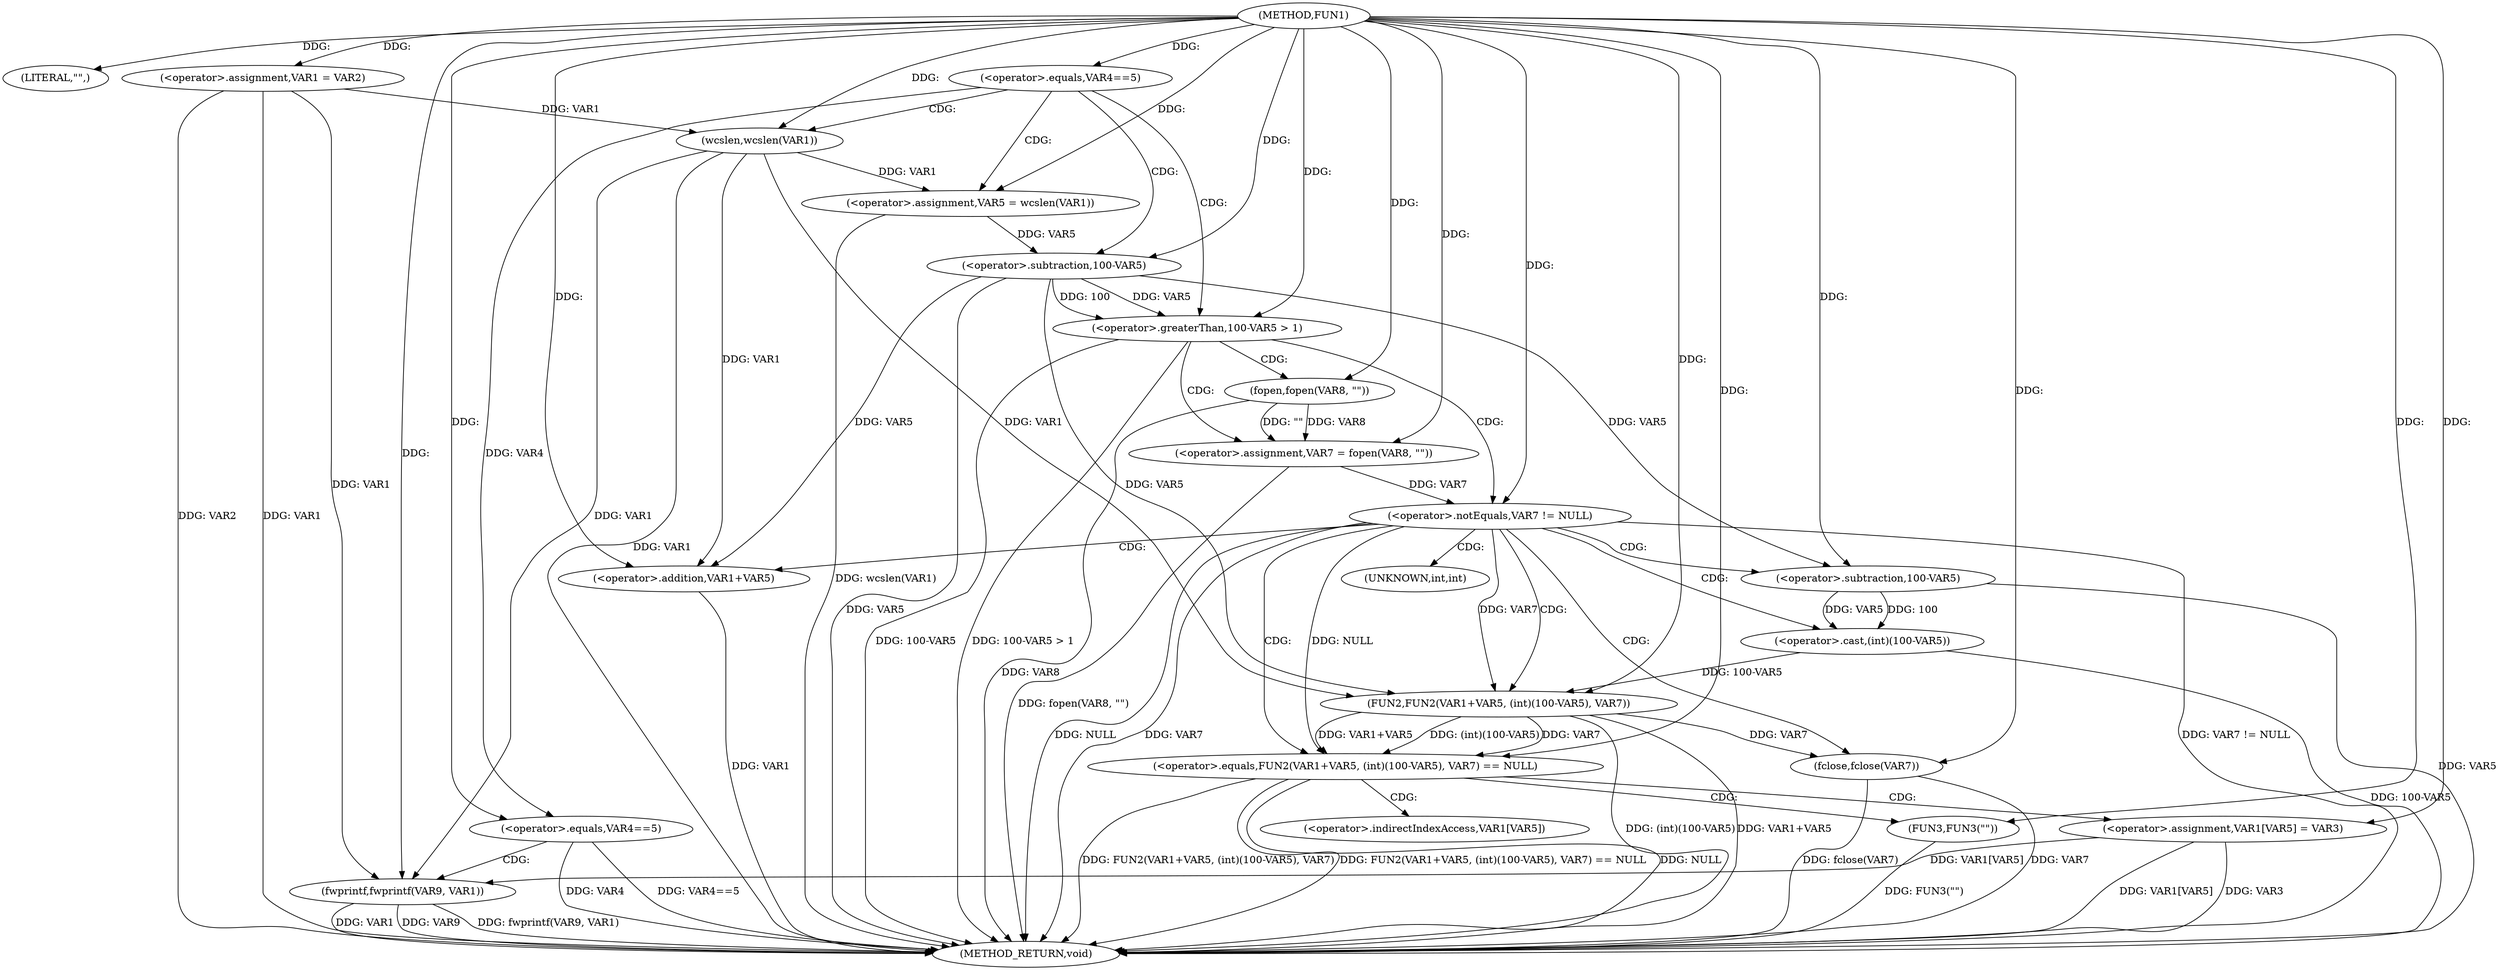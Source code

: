 digraph FUN1 {  
"1000100" [label = "(METHOD,FUN1)" ]
"1000167" [label = "(METHOD_RETURN,void)" ]
"1000103" [label = "(LITERAL,\"\",)" ]
"1000104" [label = "(<operator>.assignment,VAR1 = VAR2)" ]
"1000108" [label = "(<operator>.equals,VAR4==5)" ]
"1000114" [label = "(<operator>.assignment,VAR5 = wcslen(VAR1))" ]
"1000116" [label = "(wcslen,wcslen(VAR1))" ]
"1000120" [label = "(<operator>.greaterThan,100-VAR5 > 1)" ]
"1000121" [label = "(<operator>.subtraction,100-VAR5)" ]
"1000126" [label = "(<operator>.assignment,VAR7 = fopen(VAR8, \"\"))" ]
"1000128" [label = "(fopen,fopen(VAR8, \"\"))" ]
"1000132" [label = "(<operator>.notEquals,VAR7 != NULL)" ]
"1000137" [label = "(<operator>.equals,FUN2(VAR1+VAR5, (int)(100-VAR5), VAR7) == NULL)" ]
"1000138" [label = "(FUN2,FUN2(VAR1+VAR5, (int)(100-VAR5), VAR7))" ]
"1000139" [label = "(<operator>.addition,VAR1+VAR5)" ]
"1000142" [label = "(<operator>.cast,(int)(100-VAR5))" ]
"1000144" [label = "(<operator>.subtraction,100-VAR5)" ]
"1000150" [label = "(FUN3,FUN3(\"\"))" ]
"1000152" [label = "(<operator>.assignment,VAR1[VAR5] = VAR3)" ]
"1000157" [label = "(fclose,fclose(VAR7))" ]
"1000160" [label = "(<operator>.equals,VAR4==5)" ]
"1000164" [label = "(fwprintf,fwprintf(VAR9, VAR1))" ]
"1000143" [label = "(UNKNOWN,int,int)" ]
"1000153" [label = "(<operator>.indirectIndexAccess,VAR1[VAR5])" ]
  "1000116" -> "1000167"  [ label = "DDG: VAR1"] 
  "1000138" -> "1000167"  [ label = "DDG: (int)(100-VAR5)"] 
  "1000157" -> "1000167"  [ label = "DDG: fclose(VAR7)"] 
  "1000104" -> "1000167"  [ label = "DDG: VAR1"] 
  "1000120" -> "1000167"  [ label = "DDG: 100-VAR5"] 
  "1000137" -> "1000167"  [ label = "DDG: NULL"] 
  "1000152" -> "1000167"  [ label = "DDG: VAR1[VAR5]"] 
  "1000132" -> "1000167"  [ label = "DDG: VAR7"] 
  "1000120" -> "1000167"  [ label = "DDG: 100-VAR5 > 1"] 
  "1000150" -> "1000167"  [ label = "DDG: FUN3(\"\")"] 
  "1000144" -> "1000167"  [ label = "DDG: VAR5"] 
  "1000164" -> "1000167"  [ label = "DDG: VAR9"] 
  "1000164" -> "1000167"  [ label = "DDG: fwprintf(VAR9, VAR1)"] 
  "1000160" -> "1000167"  [ label = "DDG: VAR4==5"] 
  "1000121" -> "1000167"  [ label = "DDG: VAR5"] 
  "1000132" -> "1000167"  [ label = "DDG: VAR7 != NULL"] 
  "1000138" -> "1000167"  [ label = "DDG: VAR1+VAR5"] 
  "1000164" -> "1000167"  [ label = "DDG: VAR1"] 
  "1000139" -> "1000167"  [ label = "DDG: VAR1"] 
  "1000128" -> "1000167"  [ label = "DDG: VAR8"] 
  "1000157" -> "1000167"  [ label = "DDG: VAR7"] 
  "1000142" -> "1000167"  [ label = "DDG: 100-VAR5"] 
  "1000132" -> "1000167"  [ label = "DDG: NULL"] 
  "1000137" -> "1000167"  [ label = "DDG: FUN2(VAR1+VAR5, (int)(100-VAR5), VAR7)"] 
  "1000126" -> "1000167"  [ label = "DDG: fopen(VAR8, \"\")"] 
  "1000152" -> "1000167"  [ label = "DDG: VAR3"] 
  "1000160" -> "1000167"  [ label = "DDG: VAR4"] 
  "1000114" -> "1000167"  [ label = "DDG: wcslen(VAR1)"] 
  "1000137" -> "1000167"  [ label = "DDG: FUN2(VAR1+VAR5, (int)(100-VAR5), VAR7) == NULL"] 
  "1000104" -> "1000167"  [ label = "DDG: VAR2"] 
  "1000100" -> "1000103"  [ label = "DDG: "] 
  "1000100" -> "1000104"  [ label = "DDG: "] 
  "1000100" -> "1000108"  [ label = "DDG: "] 
  "1000116" -> "1000114"  [ label = "DDG: VAR1"] 
  "1000100" -> "1000114"  [ label = "DDG: "] 
  "1000104" -> "1000116"  [ label = "DDG: VAR1"] 
  "1000100" -> "1000116"  [ label = "DDG: "] 
  "1000121" -> "1000120"  [ label = "DDG: 100"] 
  "1000121" -> "1000120"  [ label = "DDG: VAR5"] 
  "1000100" -> "1000121"  [ label = "DDG: "] 
  "1000114" -> "1000121"  [ label = "DDG: VAR5"] 
  "1000100" -> "1000120"  [ label = "DDG: "] 
  "1000128" -> "1000126"  [ label = "DDG: VAR8"] 
  "1000128" -> "1000126"  [ label = "DDG: \"\""] 
  "1000100" -> "1000126"  [ label = "DDG: "] 
  "1000100" -> "1000128"  [ label = "DDG: "] 
  "1000126" -> "1000132"  [ label = "DDG: VAR7"] 
  "1000100" -> "1000132"  [ label = "DDG: "] 
  "1000138" -> "1000137"  [ label = "DDG: VAR1+VAR5"] 
  "1000138" -> "1000137"  [ label = "DDG: (int)(100-VAR5)"] 
  "1000138" -> "1000137"  [ label = "DDG: VAR7"] 
  "1000116" -> "1000138"  [ label = "DDG: VAR1"] 
  "1000100" -> "1000138"  [ label = "DDG: "] 
  "1000121" -> "1000138"  [ label = "DDG: VAR5"] 
  "1000116" -> "1000139"  [ label = "DDG: VAR1"] 
  "1000100" -> "1000139"  [ label = "DDG: "] 
  "1000121" -> "1000139"  [ label = "DDG: VAR5"] 
  "1000142" -> "1000138"  [ label = "DDG: 100-VAR5"] 
  "1000144" -> "1000142"  [ label = "DDG: 100"] 
  "1000144" -> "1000142"  [ label = "DDG: VAR5"] 
  "1000100" -> "1000144"  [ label = "DDG: "] 
  "1000121" -> "1000144"  [ label = "DDG: VAR5"] 
  "1000132" -> "1000138"  [ label = "DDG: VAR7"] 
  "1000132" -> "1000137"  [ label = "DDG: NULL"] 
  "1000100" -> "1000137"  [ label = "DDG: "] 
  "1000100" -> "1000150"  [ label = "DDG: "] 
  "1000100" -> "1000152"  [ label = "DDG: "] 
  "1000138" -> "1000157"  [ label = "DDG: VAR7"] 
  "1000100" -> "1000157"  [ label = "DDG: "] 
  "1000108" -> "1000160"  [ label = "DDG: VAR4"] 
  "1000100" -> "1000160"  [ label = "DDG: "] 
  "1000100" -> "1000164"  [ label = "DDG: "] 
  "1000116" -> "1000164"  [ label = "DDG: VAR1"] 
  "1000104" -> "1000164"  [ label = "DDG: VAR1"] 
  "1000152" -> "1000164"  [ label = "DDG: VAR1[VAR5]"] 
  "1000108" -> "1000121"  [ label = "CDG: "] 
  "1000108" -> "1000116"  [ label = "CDG: "] 
  "1000108" -> "1000120"  [ label = "CDG: "] 
  "1000108" -> "1000114"  [ label = "CDG: "] 
  "1000120" -> "1000126"  [ label = "CDG: "] 
  "1000120" -> "1000132"  [ label = "CDG: "] 
  "1000120" -> "1000128"  [ label = "CDG: "] 
  "1000132" -> "1000143"  [ label = "CDG: "] 
  "1000132" -> "1000142"  [ label = "CDG: "] 
  "1000132" -> "1000137"  [ label = "CDG: "] 
  "1000132" -> "1000139"  [ label = "CDG: "] 
  "1000132" -> "1000144"  [ label = "CDG: "] 
  "1000132" -> "1000157"  [ label = "CDG: "] 
  "1000132" -> "1000138"  [ label = "CDG: "] 
  "1000137" -> "1000153"  [ label = "CDG: "] 
  "1000137" -> "1000152"  [ label = "CDG: "] 
  "1000137" -> "1000150"  [ label = "CDG: "] 
  "1000160" -> "1000164"  [ label = "CDG: "] 
}
